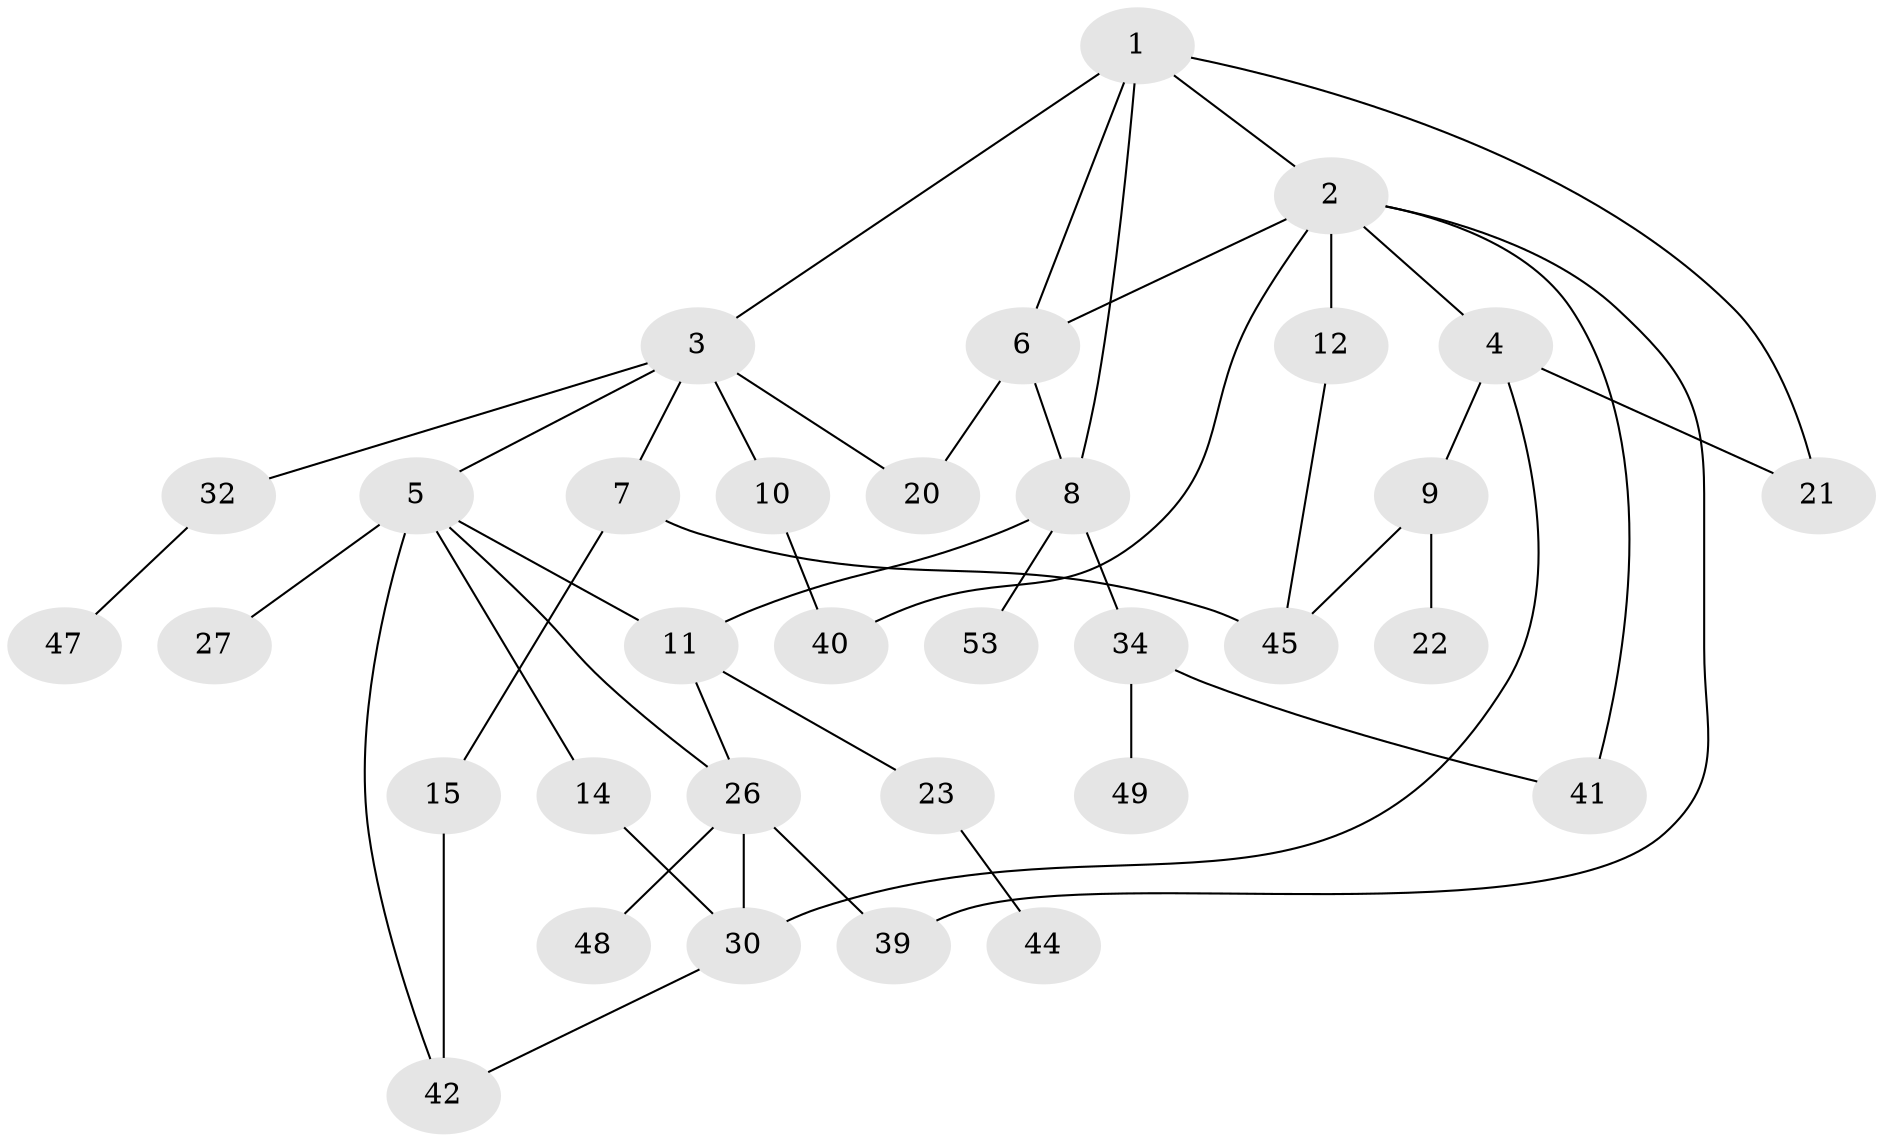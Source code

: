// original degree distribution, {5: 0.015151515151515152, 7: 0.030303030303030304, 6: 0.015151515151515152, 4: 0.18181818181818182, 3: 0.12121212121212122, 2: 0.3484848484848485, 1: 0.2878787878787879}
// Generated by graph-tools (version 1.1) at 2025/13/03/09/25 04:13:19]
// undirected, 33 vertices, 47 edges
graph export_dot {
graph [start="1"]
  node [color=gray90,style=filled];
  1;
  2;
  3;
  4;
  5 [super="+13+25+61"];
  6 [super="+17"];
  7 [super="+29"];
  8 [super="+19"];
  9 [super="+33+36"];
  10;
  11 [super="+58"];
  12 [super="+16"];
  14;
  15 [super="+65+18"];
  20 [super="+24"];
  21 [super="+59"];
  22;
  23;
  26 [super="+28+46"];
  27;
  30 [super="+66+31"];
  32;
  34;
  39 [super="+51"];
  40;
  41 [super="+43"];
  42 [super="+54+56"];
  44;
  45 [super="+62+55"];
  47;
  48 [super="+60"];
  49;
  53;
  1 -- 2;
  1 -- 3;
  1 -- 6;
  1 -- 21;
  1 -- 8;
  2 -- 4;
  2 -- 12;
  2 -- 39;
  2 -- 40;
  2 -- 41;
  2 -- 6;
  3 -- 5;
  3 -- 7;
  3 -- 10;
  3 -- 32;
  3 -- 20;
  4 -- 9;
  4 -- 21;
  4 -- 30;
  5 -- 11;
  5 -- 14;
  5 -- 42;
  5 -- 26;
  5 -- 27;
  6 -- 8;
  6 -- 20;
  7 -- 15;
  7 -- 45;
  8 -- 34;
  8 -- 11;
  8 -- 53;
  9 -- 22;
  9 -- 45;
  10 -- 40;
  11 -- 23;
  11 -- 26;
  12 -- 45;
  14 -- 30;
  15 -- 42;
  23 -- 44;
  26 -- 39;
  26 -- 48;
  26 -- 30 [weight=2];
  30 -- 42;
  32 -- 47;
  34 -- 49;
  34 -- 41;
}
